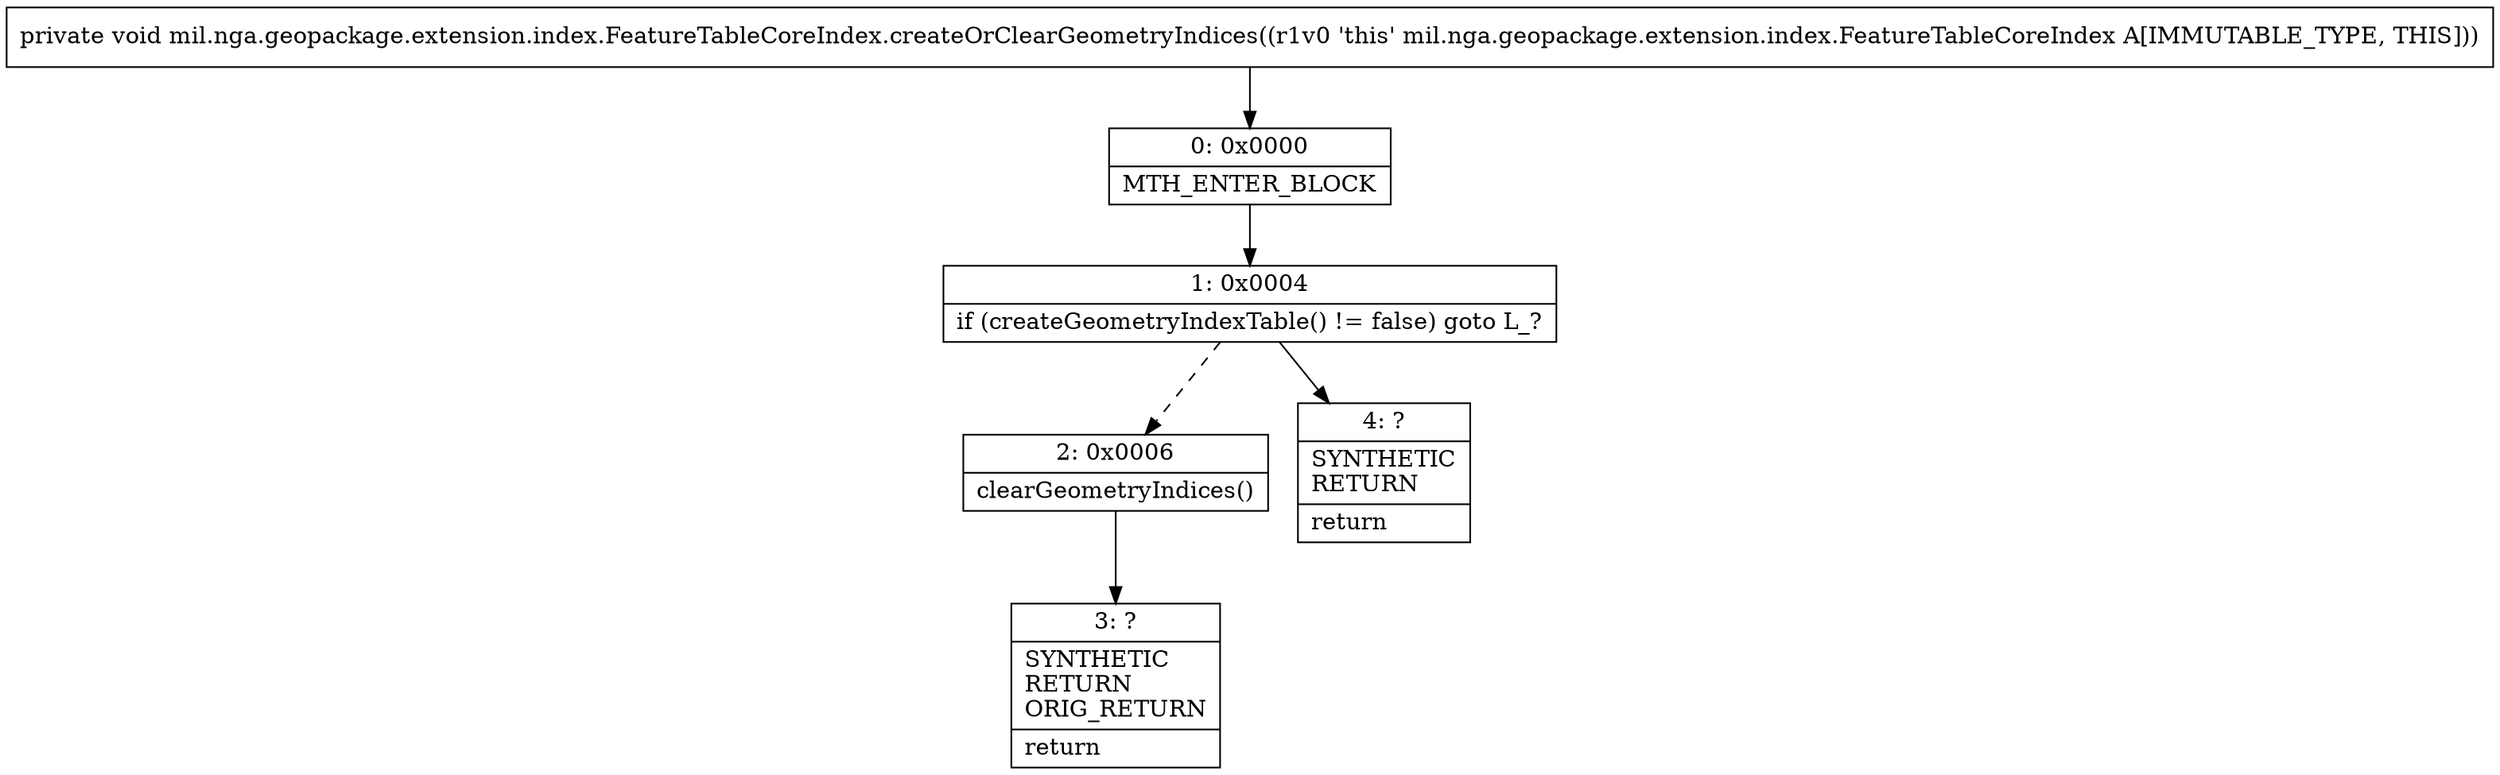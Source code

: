 digraph "CFG formil.nga.geopackage.extension.index.FeatureTableCoreIndex.createOrClearGeometryIndices()V" {
Node_0 [shape=record,label="{0\:\ 0x0000|MTH_ENTER_BLOCK\l}"];
Node_1 [shape=record,label="{1\:\ 0x0004|if (createGeometryIndexTable() != false) goto L_?\l}"];
Node_2 [shape=record,label="{2\:\ 0x0006|clearGeometryIndices()\l}"];
Node_3 [shape=record,label="{3\:\ ?|SYNTHETIC\lRETURN\lORIG_RETURN\l|return\l}"];
Node_4 [shape=record,label="{4\:\ ?|SYNTHETIC\lRETURN\l|return\l}"];
MethodNode[shape=record,label="{private void mil.nga.geopackage.extension.index.FeatureTableCoreIndex.createOrClearGeometryIndices((r1v0 'this' mil.nga.geopackage.extension.index.FeatureTableCoreIndex A[IMMUTABLE_TYPE, THIS])) }"];
MethodNode -> Node_0;
Node_0 -> Node_1;
Node_1 -> Node_2[style=dashed];
Node_1 -> Node_4;
Node_2 -> Node_3;
}

